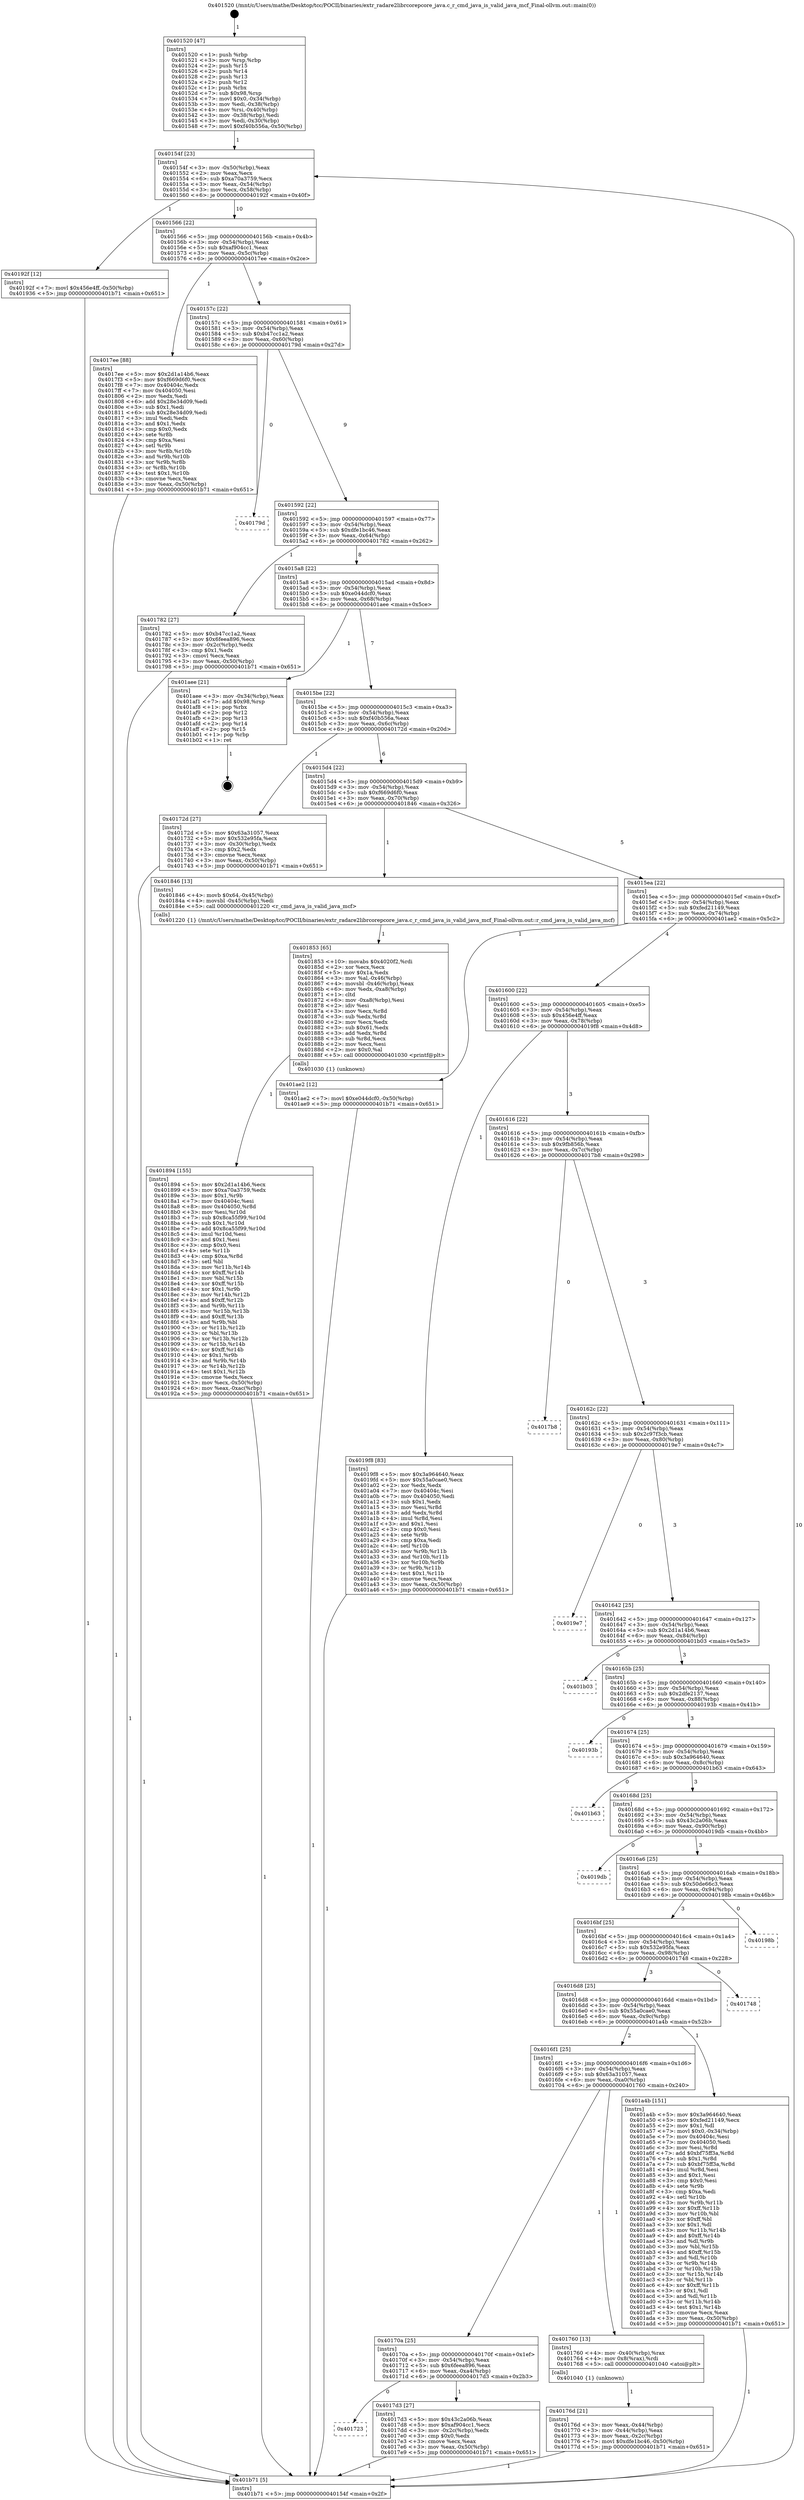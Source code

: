 digraph "0x401520" {
  label = "0x401520 (/mnt/c/Users/mathe/Desktop/tcc/POCII/binaries/extr_radare2librcorepcore_java.c_r_cmd_java_is_valid_java_mcf_Final-ollvm.out::main(0))"
  labelloc = "t"
  node[shape=record]

  Entry [label="",width=0.3,height=0.3,shape=circle,fillcolor=black,style=filled]
  "0x40154f" [label="{
     0x40154f [23]\l
     | [instrs]\l
     &nbsp;&nbsp;0x40154f \<+3\>: mov -0x50(%rbp),%eax\l
     &nbsp;&nbsp;0x401552 \<+2\>: mov %eax,%ecx\l
     &nbsp;&nbsp;0x401554 \<+6\>: sub $0xa70a3759,%ecx\l
     &nbsp;&nbsp;0x40155a \<+3\>: mov %eax,-0x54(%rbp)\l
     &nbsp;&nbsp;0x40155d \<+3\>: mov %ecx,-0x58(%rbp)\l
     &nbsp;&nbsp;0x401560 \<+6\>: je 000000000040192f \<main+0x40f\>\l
  }"]
  "0x40192f" [label="{
     0x40192f [12]\l
     | [instrs]\l
     &nbsp;&nbsp;0x40192f \<+7\>: movl $0x456e4ff,-0x50(%rbp)\l
     &nbsp;&nbsp;0x401936 \<+5\>: jmp 0000000000401b71 \<main+0x651\>\l
  }"]
  "0x401566" [label="{
     0x401566 [22]\l
     | [instrs]\l
     &nbsp;&nbsp;0x401566 \<+5\>: jmp 000000000040156b \<main+0x4b\>\l
     &nbsp;&nbsp;0x40156b \<+3\>: mov -0x54(%rbp),%eax\l
     &nbsp;&nbsp;0x40156e \<+5\>: sub $0xaf904cc1,%eax\l
     &nbsp;&nbsp;0x401573 \<+3\>: mov %eax,-0x5c(%rbp)\l
     &nbsp;&nbsp;0x401576 \<+6\>: je 00000000004017ee \<main+0x2ce\>\l
  }"]
  Exit [label="",width=0.3,height=0.3,shape=circle,fillcolor=black,style=filled,peripheries=2]
  "0x4017ee" [label="{
     0x4017ee [88]\l
     | [instrs]\l
     &nbsp;&nbsp;0x4017ee \<+5\>: mov $0x2d1a14b6,%eax\l
     &nbsp;&nbsp;0x4017f3 \<+5\>: mov $0xf669d6f0,%ecx\l
     &nbsp;&nbsp;0x4017f8 \<+7\>: mov 0x40404c,%edx\l
     &nbsp;&nbsp;0x4017ff \<+7\>: mov 0x404050,%esi\l
     &nbsp;&nbsp;0x401806 \<+2\>: mov %edx,%edi\l
     &nbsp;&nbsp;0x401808 \<+6\>: add $0x28e34d09,%edi\l
     &nbsp;&nbsp;0x40180e \<+3\>: sub $0x1,%edi\l
     &nbsp;&nbsp;0x401811 \<+6\>: sub $0x28e34d09,%edi\l
     &nbsp;&nbsp;0x401817 \<+3\>: imul %edi,%edx\l
     &nbsp;&nbsp;0x40181a \<+3\>: and $0x1,%edx\l
     &nbsp;&nbsp;0x40181d \<+3\>: cmp $0x0,%edx\l
     &nbsp;&nbsp;0x401820 \<+4\>: sete %r8b\l
     &nbsp;&nbsp;0x401824 \<+3\>: cmp $0xa,%esi\l
     &nbsp;&nbsp;0x401827 \<+4\>: setl %r9b\l
     &nbsp;&nbsp;0x40182b \<+3\>: mov %r8b,%r10b\l
     &nbsp;&nbsp;0x40182e \<+3\>: and %r9b,%r10b\l
     &nbsp;&nbsp;0x401831 \<+3\>: xor %r9b,%r8b\l
     &nbsp;&nbsp;0x401834 \<+3\>: or %r8b,%r10b\l
     &nbsp;&nbsp;0x401837 \<+4\>: test $0x1,%r10b\l
     &nbsp;&nbsp;0x40183b \<+3\>: cmovne %ecx,%eax\l
     &nbsp;&nbsp;0x40183e \<+3\>: mov %eax,-0x50(%rbp)\l
     &nbsp;&nbsp;0x401841 \<+5\>: jmp 0000000000401b71 \<main+0x651\>\l
  }"]
  "0x40157c" [label="{
     0x40157c [22]\l
     | [instrs]\l
     &nbsp;&nbsp;0x40157c \<+5\>: jmp 0000000000401581 \<main+0x61\>\l
     &nbsp;&nbsp;0x401581 \<+3\>: mov -0x54(%rbp),%eax\l
     &nbsp;&nbsp;0x401584 \<+5\>: sub $0xb47cc1a2,%eax\l
     &nbsp;&nbsp;0x401589 \<+3\>: mov %eax,-0x60(%rbp)\l
     &nbsp;&nbsp;0x40158c \<+6\>: je 000000000040179d \<main+0x27d\>\l
  }"]
  "0x401894" [label="{
     0x401894 [155]\l
     | [instrs]\l
     &nbsp;&nbsp;0x401894 \<+5\>: mov $0x2d1a14b6,%ecx\l
     &nbsp;&nbsp;0x401899 \<+5\>: mov $0xa70a3759,%edx\l
     &nbsp;&nbsp;0x40189e \<+3\>: mov $0x1,%r9b\l
     &nbsp;&nbsp;0x4018a1 \<+7\>: mov 0x40404c,%esi\l
     &nbsp;&nbsp;0x4018a8 \<+8\>: mov 0x404050,%r8d\l
     &nbsp;&nbsp;0x4018b0 \<+3\>: mov %esi,%r10d\l
     &nbsp;&nbsp;0x4018b3 \<+7\>: sub $0x8ca55f99,%r10d\l
     &nbsp;&nbsp;0x4018ba \<+4\>: sub $0x1,%r10d\l
     &nbsp;&nbsp;0x4018be \<+7\>: add $0x8ca55f99,%r10d\l
     &nbsp;&nbsp;0x4018c5 \<+4\>: imul %r10d,%esi\l
     &nbsp;&nbsp;0x4018c9 \<+3\>: and $0x1,%esi\l
     &nbsp;&nbsp;0x4018cc \<+3\>: cmp $0x0,%esi\l
     &nbsp;&nbsp;0x4018cf \<+4\>: sete %r11b\l
     &nbsp;&nbsp;0x4018d3 \<+4\>: cmp $0xa,%r8d\l
     &nbsp;&nbsp;0x4018d7 \<+3\>: setl %bl\l
     &nbsp;&nbsp;0x4018da \<+3\>: mov %r11b,%r14b\l
     &nbsp;&nbsp;0x4018dd \<+4\>: xor $0xff,%r14b\l
     &nbsp;&nbsp;0x4018e1 \<+3\>: mov %bl,%r15b\l
     &nbsp;&nbsp;0x4018e4 \<+4\>: xor $0xff,%r15b\l
     &nbsp;&nbsp;0x4018e8 \<+4\>: xor $0x1,%r9b\l
     &nbsp;&nbsp;0x4018ec \<+3\>: mov %r14b,%r12b\l
     &nbsp;&nbsp;0x4018ef \<+4\>: and $0xff,%r12b\l
     &nbsp;&nbsp;0x4018f3 \<+3\>: and %r9b,%r11b\l
     &nbsp;&nbsp;0x4018f6 \<+3\>: mov %r15b,%r13b\l
     &nbsp;&nbsp;0x4018f9 \<+4\>: and $0xff,%r13b\l
     &nbsp;&nbsp;0x4018fd \<+3\>: and %r9b,%bl\l
     &nbsp;&nbsp;0x401900 \<+3\>: or %r11b,%r12b\l
     &nbsp;&nbsp;0x401903 \<+3\>: or %bl,%r13b\l
     &nbsp;&nbsp;0x401906 \<+3\>: xor %r13b,%r12b\l
     &nbsp;&nbsp;0x401909 \<+3\>: or %r15b,%r14b\l
     &nbsp;&nbsp;0x40190c \<+4\>: xor $0xff,%r14b\l
     &nbsp;&nbsp;0x401910 \<+4\>: or $0x1,%r9b\l
     &nbsp;&nbsp;0x401914 \<+3\>: and %r9b,%r14b\l
     &nbsp;&nbsp;0x401917 \<+3\>: or %r14b,%r12b\l
     &nbsp;&nbsp;0x40191a \<+4\>: test $0x1,%r12b\l
     &nbsp;&nbsp;0x40191e \<+3\>: cmovne %edx,%ecx\l
     &nbsp;&nbsp;0x401921 \<+3\>: mov %ecx,-0x50(%rbp)\l
     &nbsp;&nbsp;0x401924 \<+6\>: mov %eax,-0xac(%rbp)\l
     &nbsp;&nbsp;0x40192a \<+5\>: jmp 0000000000401b71 \<main+0x651\>\l
  }"]
  "0x40179d" [label="{
     0x40179d\l
  }", style=dashed]
  "0x401592" [label="{
     0x401592 [22]\l
     | [instrs]\l
     &nbsp;&nbsp;0x401592 \<+5\>: jmp 0000000000401597 \<main+0x77\>\l
     &nbsp;&nbsp;0x401597 \<+3\>: mov -0x54(%rbp),%eax\l
     &nbsp;&nbsp;0x40159a \<+5\>: sub $0xdfe1bc46,%eax\l
     &nbsp;&nbsp;0x40159f \<+3\>: mov %eax,-0x64(%rbp)\l
     &nbsp;&nbsp;0x4015a2 \<+6\>: je 0000000000401782 \<main+0x262\>\l
  }"]
  "0x401853" [label="{
     0x401853 [65]\l
     | [instrs]\l
     &nbsp;&nbsp;0x401853 \<+10\>: movabs $0x4020f2,%rdi\l
     &nbsp;&nbsp;0x40185d \<+2\>: xor %ecx,%ecx\l
     &nbsp;&nbsp;0x40185f \<+5\>: mov $0x1a,%edx\l
     &nbsp;&nbsp;0x401864 \<+3\>: mov %al,-0x46(%rbp)\l
     &nbsp;&nbsp;0x401867 \<+4\>: movsbl -0x46(%rbp),%eax\l
     &nbsp;&nbsp;0x40186b \<+6\>: mov %edx,-0xa8(%rbp)\l
     &nbsp;&nbsp;0x401871 \<+1\>: cltd\l
     &nbsp;&nbsp;0x401872 \<+6\>: mov -0xa8(%rbp),%esi\l
     &nbsp;&nbsp;0x401878 \<+2\>: idiv %esi\l
     &nbsp;&nbsp;0x40187a \<+3\>: mov %ecx,%r8d\l
     &nbsp;&nbsp;0x40187d \<+3\>: sub %edx,%r8d\l
     &nbsp;&nbsp;0x401880 \<+2\>: mov %ecx,%edx\l
     &nbsp;&nbsp;0x401882 \<+3\>: sub $0x61,%edx\l
     &nbsp;&nbsp;0x401885 \<+3\>: add %edx,%r8d\l
     &nbsp;&nbsp;0x401888 \<+3\>: sub %r8d,%ecx\l
     &nbsp;&nbsp;0x40188b \<+2\>: mov %ecx,%esi\l
     &nbsp;&nbsp;0x40188d \<+2\>: mov $0x0,%al\l
     &nbsp;&nbsp;0x40188f \<+5\>: call 0000000000401030 \<printf@plt\>\l
     | [calls]\l
     &nbsp;&nbsp;0x401030 \{1\} (unknown)\l
  }"]
  "0x401782" [label="{
     0x401782 [27]\l
     | [instrs]\l
     &nbsp;&nbsp;0x401782 \<+5\>: mov $0xb47cc1a2,%eax\l
     &nbsp;&nbsp;0x401787 \<+5\>: mov $0x6feea896,%ecx\l
     &nbsp;&nbsp;0x40178c \<+3\>: mov -0x2c(%rbp),%edx\l
     &nbsp;&nbsp;0x40178f \<+3\>: cmp $0x1,%edx\l
     &nbsp;&nbsp;0x401792 \<+3\>: cmovl %ecx,%eax\l
     &nbsp;&nbsp;0x401795 \<+3\>: mov %eax,-0x50(%rbp)\l
     &nbsp;&nbsp;0x401798 \<+5\>: jmp 0000000000401b71 \<main+0x651\>\l
  }"]
  "0x4015a8" [label="{
     0x4015a8 [22]\l
     | [instrs]\l
     &nbsp;&nbsp;0x4015a8 \<+5\>: jmp 00000000004015ad \<main+0x8d\>\l
     &nbsp;&nbsp;0x4015ad \<+3\>: mov -0x54(%rbp),%eax\l
     &nbsp;&nbsp;0x4015b0 \<+5\>: sub $0xe044dcf0,%eax\l
     &nbsp;&nbsp;0x4015b5 \<+3\>: mov %eax,-0x68(%rbp)\l
     &nbsp;&nbsp;0x4015b8 \<+6\>: je 0000000000401aee \<main+0x5ce\>\l
  }"]
  "0x401723" [label="{
     0x401723\l
  }", style=dashed]
  "0x401aee" [label="{
     0x401aee [21]\l
     | [instrs]\l
     &nbsp;&nbsp;0x401aee \<+3\>: mov -0x34(%rbp),%eax\l
     &nbsp;&nbsp;0x401af1 \<+7\>: add $0x98,%rsp\l
     &nbsp;&nbsp;0x401af8 \<+1\>: pop %rbx\l
     &nbsp;&nbsp;0x401af9 \<+2\>: pop %r12\l
     &nbsp;&nbsp;0x401afb \<+2\>: pop %r13\l
     &nbsp;&nbsp;0x401afd \<+2\>: pop %r14\l
     &nbsp;&nbsp;0x401aff \<+2\>: pop %r15\l
     &nbsp;&nbsp;0x401b01 \<+1\>: pop %rbp\l
     &nbsp;&nbsp;0x401b02 \<+1\>: ret\l
  }"]
  "0x4015be" [label="{
     0x4015be [22]\l
     | [instrs]\l
     &nbsp;&nbsp;0x4015be \<+5\>: jmp 00000000004015c3 \<main+0xa3\>\l
     &nbsp;&nbsp;0x4015c3 \<+3\>: mov -0x54(%rbp),%eax\l
     &nbsp;&nbsp;0x4015c6 \<+5\>: sub $0xf40b556a,%eax\l
     &nbsp;&nbsp;0x4015cb \<+3\>: mov %eax,-0x6c(%rbp)\l
     &nbsp;&nbsp;0x4015ce \<+6\>: je 000000000040172d \<main+0x20d\>\l
  }"]
  "0x4017d3" [label="{
     0x4017d3 [27]\l
     | [instrs]\l
     &nbsp;&nbsp;0x4017d3 \<+5\>: mov $0x43c2a06b,%eax\l
     &nbsp;&nbsp;0x4017d8 \<+5\>: mov $0xaf904cc1,%ecx\l
     &nbsp;&nbsp;0x4017dd \<+3\>: mov -0x2c(%rbp),%edx\l
     &nbsp;&nbsp;0x4017e0 \<+3\>: cmp $0x0,%edx\l
     &nbsp;&nbsp;0x4017e3 \<+3\>: cmove %ecx,%eax\l
     &nbsp;&nbsp;0x4017e6 \<+3\>: mov %eax,-0x50(%rbp)\l
     &nbsp;&nbsp;0x4017e9 \<+5\>: jmp 0000000000401b71 \<main+0x651\>\l
  }"]
  "0x40172d" [label="{
     0x40172d [27]\l
     | [instrs]\l
     &nbsp;&nbsp;0x40172d \<+5\>: mov $0x63a31057,%eax\l
     &nbsp;&nbsp;0x401732 \<+5\>: mov $0x532e95fa,%ecx\l
     &nbsp;&nbsp;0x401737 \<+3\>: mov -0x30(%rbp),%edx\l
     &nbsp;&nbsp;0x40173a \<+3\>: cmp $0x2,%edx\l
     &nbsp;&nbsp;0x40173d \<+3\>: cmovne %ecx,%eax\l
     &nbsp;&nbsp;0x401740 \<+3\>: mov %eax,-0x50(%rbp)\l
     &nbsp;&nbsp;0x401743 \<+5\>: jmp 0000000000401b71 \<main+0x651\>\l
  }"]
  "0x4015d4" [label="{
     0x4015d4 [22]\l
     | [instrs]\l
     &nbsp;&nbsp;0x4015d4 \<+5\>: jmp 00000000004015d9 \<main+0xb9\>\l
     &nbsp;&nbsp;0x4015d9 \<+3\>: mov -0x54(%rbp),%eax\l
     &nbsp;&nbsp;0x4015dc \<+5\>: sub $0xf669d6f0,%eax\l
     &nbsp;&nbsp;0x4015e1 \<+3\>: mov %eax,-0x70(%rbp)\l
     &nbsp;&nbsp;0x4015e4 \<+6\>: je 0000000000401846 \<main+0x326\>\l
  }"]
  "0x401b71" [label="{
     0x401b71 [5]\l
     | [instrs]\l
     &nbsp;&nbsp;0x401b71 \<+5\>: jmp 000000000040154f \<main+0x2f\>\l
  }"]
  "0x401520" [label="{
     0x401520 [47]\l
     | [instrs]\l
     &nbsp;&nbsp;0x401520 \<+1\>: push %rbp\l
     &nbsp;&nbsp;0x401521 \<+3\>: mov %rsp,%rbp\l
     &nbsp;&nbsp;0x401524 \<+2\>: push %r15\l
     &nbsp;&nbsp;0x401526 \<+2\>: push %r14\l
     &nbsp;&nbsp;0x401528 \<+2\>: push %r13\l
     &nbsp;&nbsp;0x40152a \<+2\>: push %r12\l
     &nbsp;&nbsp;0x40152c \<+1\>: push %rbx\l
     &nbsp;&nbsp;0x40152d \<+7\>: sub $0x98,%rsp\l
     &nbsp;&nbsp;0x401534 \<+7\>: movl $0x0,-0x34(%rbp)\l
     &nbsp;&nbsp;0x40153b \<+3\>: mov %edi,-0x38(%rbp)\l
     &nbsp;&nbsp;0x40153e \<+4\>: mov %rsi,-0x40(%rbp)\l
     &nbsp;&nbsp;0x401542 \<+3\>: mov -0x38(%rbp),%edi\l
     &nbsp;&nbsp;0x401545 \<+3\>: mov %edi,-0x30(%rbp)\l
     &nbsp;&nbsp;0x401548 \<+7\>: movl $0xf40b556a,-0x50(%rbp)\l
  }"]
  "0x40176d" [label="{
     0x40176d [21]\l
     | [instrs]\l
     &nbsp;&nbsp;0x40176d \<+3\>: mov %eax,-0x44(%rbp)\l
     &nbsp;&nbsp;0x401770 \<+3\>: mov -0x44(%rbp),%eax\l
     &nbsp;&nbsp;0x401773 \<+3\>: mov %eax,-0x2c(%rbp)\l
     &nbsp;&nbsp;0x401776 \<+7\>: movl $0xdfe1bc46,-0x50(%rbp)\l
     &nbsp;&nbsp;0x40177d \<+5\>: jmp 0000000000401b71 \<main+0x651\>\l
  }"]
  "0x401846" [label="{
     0x401846 [13]\l
     | [instrs]\l
     &nbsp;&nbsp;0x401846 \<+4\>: movb $0x64,-0x45(%rbp)\l
     &nbsp;&nbsp;0x40184a \<+4\>: movsbl -0x45(%rbp),%edi\l
     &nbsp;&nbsp;0x40184e \<+5\>: call 0000000000401220 \<r_cmd_java_is_valid_java_mcf\>\l
     | [calls]\l
     &nbsp;&nbsp;0x401220 \{1\} (/mnt/c/Users/mathe/Desktop/tcc/POCII/binaries/extr_radare2librcorepcore_java.c_r_cmd_java_is_valid_java_mcf_Final-ollvm.out::r_cmd_java_is_valid_java_mcf)\l
  }"]
  "0x4015ea" [label="{
     0x4015ea [22]\l
     | [instrs]\l
     &nbsp;&nbsp;0x4015ea \<+5\>: jmp 00000000004015ef \<main+0xcf\>\l
     &nbsp;&nbsp;0x4015ef \<+3\>: mov -0x54(%rbp),%eax\l
     &nbsp;&nbsp;0x4015f2 \<+5\>: sub $0xfed21149,%eax\l
     &nbsp;&nbsp;0x4015f7 \<+3\>: mov %eax,-0x74(%rbp)\l
     &nbsp;&nbsp;0x4015fa \<+6\>: je 0000000000401ae2 \<main+0x5c2\>\l
  }"]
  "0x40170a" [label="{
     0x40170a [25]\l
     | [instrs]\l
     &nbsp;&nbsp;0x40170a \<+5\>: jmp 000000000040170f \<main+0x1ef\>\l
     &nbsp;&nbsp;0x40170f \<+3\>: mov -0x54(%rbp),%eax\l
     &nbsp;&nbsp;0x401712 \<+5\>: sub $0x6feea896,%eax\l
     &nbsp;&nbsp;0x401717 \<+6\>: mov %eax,-0xa4(%rbp)\l
     &nbsp;&nbsp;0x40171d \<+6\>: je 00000000004017d3 \<main+0x2b3\>\l
  }"]
  "0x401ae2" [label="{
     0x401ae2 [12]\l
     | [instrs]\l
     &nbsp;&nbsp;0x401ae2 \<+7\>: movl $0xe044dcf0,-0x50(%rbp)\l
     &nbsp;&nbsp;0x401ae9 \<+5\>: jmp 0000000000401b71 \<main+0x651\>\l
  }"]
  "0x401600" [label="{
     0x401600 [22]\l
     | [instrs]\l
     &nbsp;&nbsp;0x401600 \<+5\>: jmp 0000000000401605 \<main+0xe5\>\l
     &nbsp;&nbsp;0x401605 \<+3\>: mov -0x54(%rbp),%eax\l
     &nbsp;&nbsp;0x401608 \<+5\>: sub $0x456e4ff,%eax\l
     &nbsp;&nbsp;0x40160d \<+3\>: mov %eax,-0x78(%rbp)\l
     &nbsp;&nbsp;0x401610 \<+6\>: je 00000000004019f8 \<main+0x4d8\>\l
  }"]
  "0x401760" [label="{
     0x401760 [13]\l
     | [instrs]\l
     &nbsp;&nbsp;0x401760 \<+4\>: mov -0x40(%rbp),%rax\l
     &nbsp;&nbsp;0x401764 \<+4\>: mov 0x8(%rax),%rdi\l
     &nbsp;&nbsp;0x401768 \<+5\>: call 0000000000401040 \<atoi@plt\>\l
     | [calls]\l
     &nbsp;&nbsp;0x401040 \{1\} (unknown)\l
  }"]
  "0x4019f8" [label="{
     0x4019f8 [83]\l
     | [instrs]\l
     &nbsp;&nbsp;0x4019f8 \<+5\>: mov $0x3a964640,%eax\l
     &nbsp;&nbsp;0x4019fd \<+5\>: mov $0x55a0cae0,%ecx\l
     &nbsp;&nbsp;0x401a02 \<+2\>: xor %edx,%edx\l
     &nbsp;&nbsp;0x401a04 \<+7\>: mov 0x40404c,%esi\l
     &nbsp;&nbsp;0x401a0b \<+7\>: mov 0x404050,%edi\l
     &nbsp;&nbsp;0x401a12 \<+3\>: sub $0x1,%edx\l
     &nbsp;&nbsp;0x401a15 \<+3\>: mov %esi,%r8d\l
     &nbsp;&nbsp;0x401a18 \<+3\>: add %edx,%r8d\l
     &nbsp;&nbsp;0x401a1b \<+4\>: imul %r8d,%esi\l
     &nbsp;&nbsp;0x401a1f \<+3\>: and $0x1,%esi\l
     &nbsp;&nbsp;0x401a22 \<+3\>: cmp $0x0,%esi\l
     &nbsp;&nbsp;0x401a25 \<+4\>: sete %r9b\l
     &nbsp;&nbsp;0x401a29 \<+3\>: cmp $0xa,%edi\l
     &nbsp;&nbsp;0x401a2c \<+4\>: setl %r10b\l
     &nbsp;&nbsp;0x401a30 \<+3\>: mov %r9b,%r11b\l
     &nbsp;&nbsp;0x401a33 \<+3\>: and %r10b,%r11b\l
     &nbsp;&nbsp;0x401a36 \<+3\>: xor %r10b,%r9b\l
     &nbsp;&nbsp;0x401a39 \<+3\>: or %r9b,%r11b\l
     &nbsp;&nbsp;0x401a3c \<+4\>: test $0x1,%r11b\l
     &nbsp;&nbsp;0x401a40 \<+3\>: cmovne %ecx,%eax\l
     &nbsp;&nbsp;0x401a43 \<+3\>: mov %eax,-0x50(%rbp)\l
     &nbsp;&nbsp;0x401a46 \<+5\>: jmp 0000000000401b71 \<main+0x651\>\l
  }"]
  "0x401616" [label="{
     0x401616 [22]\l
     | [instrs]\l
     &nbsp;&nbsp;0x401616 \<+5\>: jmp 000000000040161b \<main+0xfb\>\l
     &nbsp;&nbsp;0x40161b \<+3\>: mov -0x54(%rbp),%eax\l
     &nbsp;&nbsp;0x40161e \<+5\>: sub $0x9fb856b,%eax\l
     &nbsp;&nbsp;0x401623 \<+3\>: mov %eax,-0x7c(%rbp)\l
     &nbsp;&nbsp;0x401626 \<+6\>: je 00000000004017b8 \<main+0x298\>\l
  }"]
  "0x4016f1" [label="{
     0x4016f1 [25]\l
     | [instrs]\l
     &nbsp;&nbsp;0x4016f1 \<+5\>: jmp 00000000004016f6 \<main+0x1d6\>\l
     &nbsp;&nbsp;0x4016f6 \<+3\>: mov -0x54(%rbp),%eax\l
     &nbsp;&nbsp;0x4016f9 \<+5\>: sub $0x63a31057,%eax\l
     &nbsp;&nbsp;0x4016fe \<+6\>: mov %eax,-0xa0(%rbp)\l
     &nbsp;&nbsp;0x401704 \<+6\>: je 0000000000401760 \<main+0x240\>\l
  }"]
  "0x4017b8" [label="{
     0x4017b8\l
  }", style=dashed]
  "0x40162c" [label="{
     0x40162c [22]\l
     | [instrs]\l
     &nbsp;&nbsp;0x40162c \<+5\>: jmp 0000000000401631 \<main+0x111\>\l
     &nbsp;&nbsp;0x401631 \<+3\>: mov -0x54(%rbp),%eax\l
     &nbsp;&nbsp;0x401634 \<+5\>: sub $0x2c97f3cb,%eax\l
     &nbsp;&nbsp;0x401639 \<+3\>: mov %eax,-0x80(%rbp)\l
     &nbsp;&nbsp;0x40163c \<+6\>: je 00000000004019e7 \<main+0x4c7\>\l
  }"]
  "0x401a4b" [label="{
     0x401a4b [151]\l
     | [instrs]\l
     &nbsp;&nbsp;0x401a4b \<+5\>: mov $0x3a964640,%eax\l
     &nbsp;&nbsp;0x401a50 \<+5\>: mov $0xfed21149,%ecx\l
     &nbsp;&nbsp;0x401a55 \<+2\>: mov $0x1,%dl\l
     &nbsp;&nbsp;0x401a57 \<+7\>: movl $0x0,-0x34(%rbp)\l
     &nbsp;&nbsp;0x401a5e \<+7\>: mov 0x40404c,%esi\l
     &nbsp;&nbsp;0x401a65 \<+7\>: mov 0x404050,%edi\l
     &nbsp;&nbsp;0x401a6c \<+3\>: mov %esi,%r8d\l
     &nbsp;&nbsp;0x401a6f \<+7\>: add $0xbf75ff3a,%r8d\l
     &nbsp;&nbsp;0x401a76 \<+4\>: sub $0x1,%r8d\l
     &nbsp;&nbsp;0x401a7a \<+7\>: sub $0xbf75ff3a,%r8d\l
     &nbsp;&nbsp;0x401a81 \<+4\>: imul %r8d,%esi\l
     &nbsp;&nbsp;0x401a85 \<+3\>: and $0x1,%esi\l
     &nbsp;&nbsp;0x401a88 \<+3\>: cmp $0x0,%esi\l
     &nbsp;&nbsp;0x401a8b \<+4\>: sete %r9b\l
     &nbsp;&nbsp;0x401a8f \<+3\>: cmp $0xa,%edi\l
     &nbsp;&nbsp;0x401a92 \<+4\>: setl %r10b\l
     &nbsp;&nbsp;0x401a96 \<+3\>: mov %r9b,%r11b\l
     &nbsp;&nbsp;0x401a99 \<+4\>: xor $0xff,%r11b\l
     &nbsp;&nbsp;0x401a9d \<+3\>: mov %r10b,%bl\l
     &nbsp;&nbsp;0x401aa0 \<+3\>: xor $0xff,%bl\l
     &nbsp;&nbsp;0x401aa3 \<+3\>: xor $0x1,%dl\l
     &nbsp;&nbsp;0x401aa6 \<+3\>: mov %r11b,%r14b\l
     &nbsp;&nbsp;0x401aa9 \<+4\>: and $0xff,%r14b\l
     &nbsp;&nbsp;0x401aad \<+3\>: and %dl,%r9b\l
     &nbsp;&nbsp;0x401ab0 \<+3\>: mov %bl,%r15b\l
     &nbsp;&nbsp;0x401ab3 \<+4\>: and $0xff,%r15b\l
     &nbsp;&nbsp;0x401ab7 \<+3\>: and %dl,%r10b\l
     &nbsp;&nbsp;0x401aba \<+3\>: or %r9b,%r14b\l
     &nbsp;&nbsp;0x401abd \<+3\>: or %r10b,%r15b\l
     &nbsp;&nbsp;0x401ac0 \<+3\>: xor %r15b,%r14b\l
     &nbsp;&nbsp;0x401ac3 \<+3\>: or %bl,%r11b\l
     &nbsp;&nbsp;0x401ac6 \<+4\>: xor $0xff,%r11b\l
     &nbsp;&nbsp;0x401aca \<+3\>: or $0x1,%dl\l
     &nbsp;&nbsp;0x401acd \<+3\>: and %dl,%r11b\l
     &nbsp;&nbsp;0x401ad0 \<+3\>: or %r11b,%r14b\l
     &nbsp;&nbsp;0x401ad3 \<+4\>: test $0x1,%r14b\l
     &nbsp;&nbsp;0x401ad7 \<+3\>: cmovne %ecx,%eax\l
     &nbsp;&nbsp;0x401ada \<+3\>: mov %eax,-0x50(%rbp)\l
     &nbsp;&nbsp;0x401add \<+5\>: jmp 0000000000401b71 \<main+0x651\>\l
  }"]
  "0x4019e7" [label="{
     0x4019e7\l
  }", style=dashed]
  "0x401642" [label="{
     0x401642 [25]\l
     | [instrs]\l
     &nbsp;&nbsp;0x401642 \<+5\>: jmp 0000000000401647 \<main+0x127\>\l
     &nbsp;&nbsp;0x401647 \<+3\>: mov -0x54(%rbp),%eax\l
     &nbsp;&nbsp;0x40164a \<+5\>: sub $0x2d1a14b6,%eax\l
     &nbsp;&nbsp;0x40164f \<+6\>: mov %eax,-0x84(%rbp)\l
     &nbsp;&nbsp;0x401655 \<+6\>: je 0000000000401b03 \<main+0x5e3\>\l
  }"]
  "0x4016d8" [label="{
     0x4016d8 [25]\l
     | [instrs]\l
     &nbsp;&nbsp;0x4016d8 \<+5\>: jmp 00000000004016dd \<main+0x1bd\>\l
     &nbsp;&nbsp;0x4016dd \<+3\>: mov -0x54(%rbp),%eax\l
     &nbsp;&nbsp;0x4016e0 \<+5\>: sub $0x55a0cae0,%eax\l
     &nbsp;&nbsp;0x4016e5 \<+6\>: mov %eax,-0x9c(%rbp)\l
     &nbsp;&nbsp;0x4016eb \<+6\>: je 0000000000401a4b \<main+0x52b\>\l
  }"]
  "0x401b03" [label="{
     0x401b03\l
  }", style=dashed]
  "0x40165b" [label="{
     0x40165b [25]\l
     | [instrs]\l
     &nbsp;&nbsp;0x40165b \<+5\>: jmp 0000000000401660 \<main+0x140\>\l
     &nbsp;&nbsp;0x401660 \<+3\>: mov -0x54(%rbp),%eax\l
     &nbsp;&nbsp;0x401663 \<+5\>: sub $0x2dfe2137,%eax\l
     &nbsp;&nbsp;0x401668 \<+6\>: mov %eax,-0x88(%rbp)\l
     &nbsp;&nbsp;0x40166e \<+6\>: je 000000000040193b \<main+0x41b\>\l
  }"]
  "0x401748" [label="{
     0x401748\l
  }", style=dashed]
  "0x40193b" [label="{
     0x40193b\l
  }", style=dashed]
  "0x401674" [label="{
     0x401674 [25]\l
     | [instrs]\l
     &nbsp;&nbsp;0x401674 \<+5\>: jmp 0000000000401679 \<main+0x159\>\l
     &nbsp;&nbsp;0x401679 \<+3\>: mov -0x54(%rbp),%eax\l
     &nbsp;&nbsp;0x40167c \<+5\>: sub $0x3a964640,%eax\l
     &nbsp;&nbsp;0x401681 \<+6\>: mov %eax,-0x8c(%rbp)\l
     &nbsp;&nbsp;0x401687 \<+6\>: je 0000000000401b63 \<main+0x643\>\l
  }"]
  "0x4016bf" [label="{
     0x4016bf [25]\l
     | [instrs]\l
     &nbsp;&nbsp;0x4016bf \<+5\>: jmp 00000000004016c4 \<main+0x1a4\>\l
     &nbsp;&nbsp;0x4016c4 \<+3\>: mov -0x54(%rbp),%eax\l
     &nbsp;&nbsp;0x4016c7 \<+5\>: sub $0x532e95fa,%eax\l
     &nbsp;&nbsp;0x4016cc \<+6\>: mov %eax,-0x98(%rbp)\l
     &nbsp;&nbsp;0x4016d2 \<+6\>: je 0000000000401748 \<main+0x228\>\l
  }"]
  "0x401b63" [label="{
     0x401b63\l
  }", style=dashed]
  "0x40168d" [label="{
     0x40168d [25]\l
     | [instrs]\l
     &nbsp;&nbsp;0x40168d \<+5\>: jmp 0000000000401692 \<main+0x172\>\l
     &nbsp;&nbsp;0x401692 \<+3\>: mov -0x54(%rbp),%eax\l
     &nbsp;&nbsp;0x401695 \<+5\>: sub $0x43c2a06b,%eax\l
     &nbsp;&nbsp;0x40169a \<+6\>: mov %eax,-0x90(%rbp)\l
     &nbsp;&nbsp;0x4016a0 \<+6\>: je 00000000004019db \<main+0x4bb\>\l
  }"]
  "0x40198b" [label="{
     0x40198b\l
  }", style=dashed]
  "0x4019db" [label="{
     0x4019db\l
  }", style=dashed]
  "0x4016a6" [label="{
     0x4016a6 [25]\l
     | [instrs]\l
     &nbsp;&nbsp;0x4016a6 \<+5\>: jmp 00000000004016ab \<main+0x18b\>\l
     &nbsp;&nbsp;0x4016ab \<+3\>: mov -0x54(%rbp),%eax\l
     &nbsp;&nbsp;0x4016ae \<+5\>: sub $0x50de66c3,%eax\l
     &nbsp;&nbsp;0x4016b3 \<+6\>: mov %eax,-0x94(%rbp)\l
     &nbsp;&nbsp;0x4016b9 \<+6\>: je 000000000040198b \<main+0x46b\>\l
  }"]
  Entry -> "0x401520" [label=" 1"]
  "0x40154f" -> "0x40192f" [label=" 1"]
  "0x40154f" -> "0x401566" [label=" 10"]
  "0x401aee" -> Exit [label=" 1"]
  "0x401566" -> "0x4017ee" [label=" 1"]
  "0x401566" -> "0x40157c" [label=" 9"]
  "0x401ae2" -> "0x401b71" [label=" 1"]
  "0x40157c" -> "0x40179d" [label=" 0"]
  "0x40157c" -> "0x401592" [label=" 9"]
  "0x401a4b" -> "0x401b71" [label=" 1"]
  "0x401592" -> "0x401782" [label=" 1"]
  "0x401592" -> "0x4015a8" [label=" 8"]
  "0x4019f8" -> "0x401b71" [label=" 1"]
  "0x4015a8" -> "0x401aee" [label=" 1"]
  "0x4015a8" -> "0x4015be" [label=" 7"]
  "0x40192f" -> "0x401b71" [label=" 1"]
  "0x4015be" -> "0x40172d" [label=" 1"]
  "0x4015be" -> "0x4015d4" [label=" 6"]
  "0x40172d" -> "0x401b71" [label=" 1"]
  "0x401520" -> "0x40154f" [label=" 1"]
  "0x401b71" -> "0x40154f" [label=" 10"]
  "0x401894" -> "0x401b71" [label=" 1"]
  "0x4015d4" -> "0x401846" [label=" 1"]
  "0x4015d4" -> "0x4015ea" [label=" 5"]
  "0x401846" -> "0x401853" [label=" 1"]
  "0x4015ea" -> "0x401ae2" [label=" 1"]
  "0x4015ea" -> "0x401600" [label=" 4"]
  "0x4017ee" -> "0x401b71" [label=" 1"]
  "0x401600" -> "0x4019f8" [label=" 1"]
  "0x401600" -> "0x401616" [label=" 3"]
  "0x4017d3" -> "0x401b71" [label=" 1"]
  "0x401616" -> "0x4017b8" [label=" 0"]
  "0x401616" -> "0x40162c" [label=" 3"]
  "0x40170a" -> "0x4017d3" [label=" 1"]
  "0x40162c" -> "0x4019e7" [label=" 0"]
  "0x40162c" -> "0x401642" [label=" 3"]
  "0x401853" -> "0x401894" [label=" 1"]
  "0x401642" -> "0x401b03" [label=" 0"]
  "0x401642" -> "0x40165b" [label=" 3"]
  "0x40176d" -> "0x401b71" [label=" 1"]
  "0x40165b" -> "0x40193b" [label=" 0"]
  "0x40165b" -> "0x401674" [label=" 3"]
  "0x401760" -> "0x40176d" [label=" 1"]
  "0x401674" -> "0x401b63" [label=" 0"]
  "0x401674" -> "0x40168d" [label=" 3"]
  "0x4016f1" -> "0x401760" [label=" 1"]
  "0x40168d" -> "0x4019db" [label=" 0"]
  "0x40168d" -> "0x4016a6" [label=" 3"]
  "0x40170a" -> "0x401723" [label=" 0"]
  "0x4016a6" -> "0x40198b" [label=" 0"]
  "0x4016a6" -> "0x4016bf" [label=" 3"]
  "0x4016f1" -> "0x40170a" [label=" 1"]
  "0x4016bf" -> "0x401748" [label=" 0"]
  "0x4016bf" -> "0x4016d8" [label=" 3"]
  "0x401782" -> "0x401b71" [label=" 1"]
  "0x4016d8" -> "0x401a4b" [label=" 1"]
  "0x4016d8" -> "0x4016f1" [label=" 2"]
}
